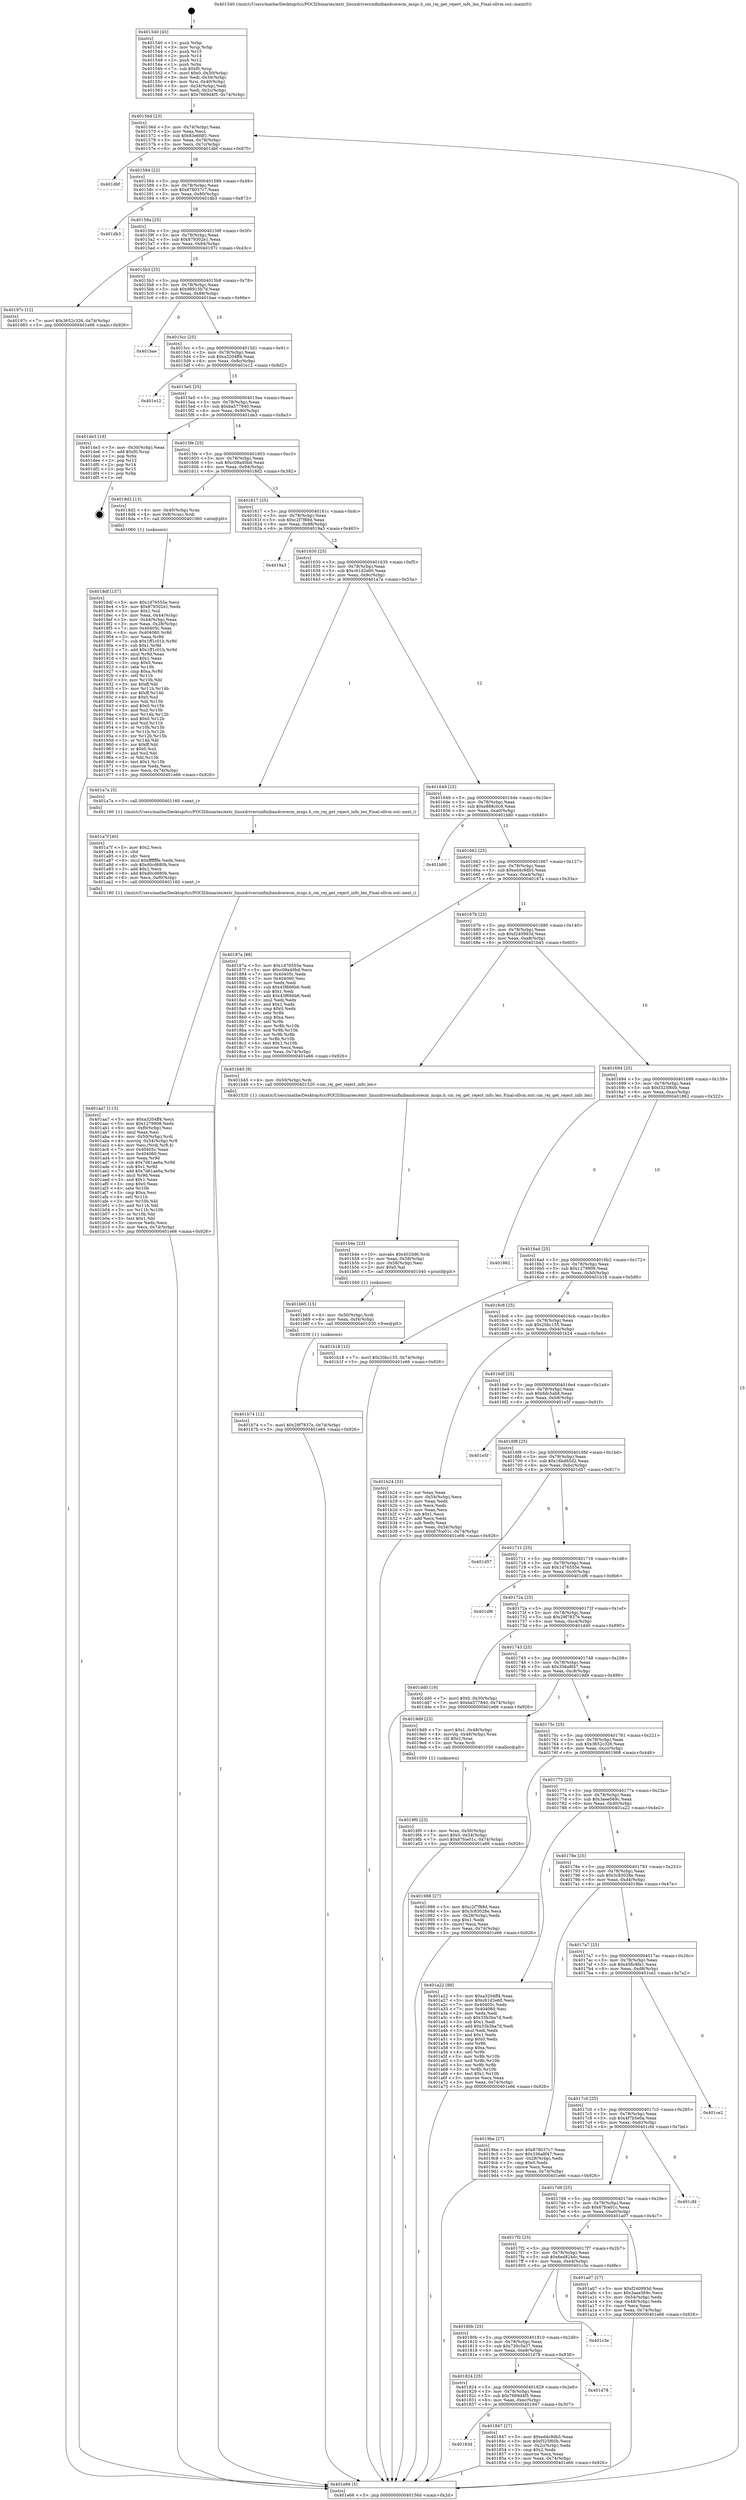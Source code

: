digraph "0x401540" {
  label = "0x401540 (/mnt/c/Users/mathe/Desktop/tcc/POCII/binaries/extr_linuxdriversinfinibandcorecm_msgs.h_cm_rej_get_reject_info_len_Final-ollvm.out::main(0))"
  labelloc = "t"
  node[shape=record]

  Entry [label="",width=0.3,height=0.3,shape=circle,fillcolor=black,style=filled]
  "0x40156d" [label="{
     0x40156d [23]\l
     | [instrs]\l
     &nbsp;&nbsp;0x40156d \<+3\>: mov -0x74(%rbp),%eax\l
     &nbsp;&nbsp;0x401570 \<+2\>: mov %eax,%ecx\l
     &nbsp;&nbsp;0x401572 \<+6\>: sub $0x83e6fdf1,%ecx\l
     &nbsp;&nbsp;0x401578 \<+3\>: mov %eax,-0x78(%rbp)\l
     &nbsp;&nbsp;0x40157b \<+3\>: mov %ecx,-0x7c(%rbp)\l
     &nbsp;&nbsp;0x40157e \<+6\>: je 0000000000401dbf \<main+0x87f\>\l
  }"]
  "0x401dbf" [label="{
     0x401dbf\l
  }", style=dashed]
  "0x401584" [label="{
     0x401584 [22]\l
     | [instrs]\l
     &nbsp;&nbsp;0x401584 \<+5\>: jmp 0000000000401589 \<main+0x49\>\l
     &nbsp;&nbsp;0x401589 \<+3\>: mov -0x78(%rbp),%eax\l
     &nbsp;&nbsp;0x40158c \<+5\>: sub $0x878037c7,%eax\l
     &nbsp;&nbsp;0x401591 \<+3\>: mov %eax,-0x80(%rbp)\l
     &nbsp;&nbsp;0x401594 \<+6\>: je 0000000000401db3 \<main+0x873\>\l
  }"]
  Exit [label="",width=0.3,height=0.3,shape=circle,fillcolor=black,style=filled,peripheries=2]
  "0x401db3" [label="{
     0x401db3\l
  }", style=dashed]
  "0x40159a" [label="{
     0x40159a [25]\l
     | [instrs]\l
     &nbsp;&nbsp;0x40159a \<+5\>: jmp 000000000040159f \<main+0x5f\>\l
     &nbsp;&nbsp;0x40159f \<+3\>: mov -0x78(%rbp),%eax\l
     &nbsp;&nbsp;0x4015a2 \<+5\>: sub $0x879302e1,%eax\l
     &nbsp;&nbsp;0x4015a7 \<+6\>: mov %eax,-0x84(%rbp)\l
     &nbsp;&nbsp;0x4015ad \<+6\>: je 000000000040197c \<main+0x43c\>\l
  }"]
  "0x401b74" [label="{
     0x401b74 [12]\l
     | [instrs]\l
     &nbsp;&nbsp;0x401b74 \<+7\>: movl $0x29f7837e,-0x74(%rbp)\l
     &nbsp;&nbsp;0x401b7b \<+5\>: jmp 0000000000401e66 \<main+0x926\>\l
  }"]
  "0x40197c" [label="{
     0x40197c [12]\l
     | [instrs]\l
     &nbsp;&nbsp;0x40197c \<+7\>: movl $0x3652c326,-0x74(%rbp)\l
     &nbsp;&nbsp;0x401983 \<+5\>: jmp 0000000000401e66 \<main+0x926\>\l
  }"]
  "0x4015b3" [label="{
     0x4015b3 [25]\l
     | [instrs]\l
     &nbsp;&nbsp;0x4015b3 \<+5\>: jmp 00000000004015b8 \<main+0x78\>\l
     &nbsp;&nbsp;0x4015b8 \<+3\>: mov -0x78(%rbp),%eax\l
     &nbsp;&nbsp;0x4015bb \<+5\>: sub $0x98915b7d,%eax\l
     &nbsp;&nbsp;0x4015c0 \<+6\>: mov %eax,-0x88(%rbp)\l
     &nbsp;&nbsp;0x4015c6 \<+6\>: je 0000000000401bae \<main+0x66e\>\l
  }"]
  "0x401b65" [label="{
     0x401b65 [15]\l
     | [instrs]\l
     &nbsp;&nbsp;0x401b65 \<+4\>: mov -0x50(%rbp),%rdi\l
     &nbsp;&nbsp;0x401b69 \<+6\>: mov %eax,-0xf4(%rbp)\l
     &nbsp;&nbsp;0x401b6f \<+5\>: call 0000000000401030 \<free@plt\>\l
     | [calls]\l
     &nbsp;&nbsp;0x401030 \{1\} (unknown)\l
  }"]
  "0x401bae" [label="{
     0x401bae\l
  }", style=dashed]
  "0x4015cc" [label="{
     0x4015cc [25]\l
     | [instrs]\l
     &nbsp;&nbsp;0x4015cc \<+5\>: jmp 00000000004015d1 \<main+0x91\>\l
     &nbsp;&nbsp;0x4015d1 \<+3\>: mov -0x78(%rbp),%eax\l
     &nbsp;&nbsp;0x4015d4 \<+5\>: sub $0xa3204ff4,%eax\l
     &nbsp;&nbsp;0x4015d9 \<+6\>: mov %eax,-0x8c(%rbp)\l
     &nbsp;&nbsp;0x4015df \<+6\>: je 0000000000401e12 \<main+0x8d2\>\l
  }"]
  "0x401b4e" [label="{
     0x401b4e [23]\l
     | [instrs]\l
     &nbsp;&nbsp;0x401b4e \<+10\>: movabs $0x4020d6,%rdi\l
     &nbsp;&nbsp;0x401b58 \<+3\>: mov %eax,-0x58(%rbp)\l
     &nbsp;&nbsp;0x401b5b \<+3\>: mov -0x58(%rbp),%esi\l
     &nbsp;&nbsp;0x401b5e \<+2\>: mov $0x0,%al\l
     &nbsp;&nbsp;0x401b60 \<+5\>: call 0000000000401040 \<printf@plt\>\l
     | [calls]\l
     &nbsp;&nbsp;0x401040 \{1\} (unknown)\l
  }"]
  "0x401e12" [label="{
     0x401e12\l
  }", style=dashed]
  "0x4015e5" [label="{
     0x4015e5 [25]\l
     | [instrs]\l
     &nbsp;&nbsp;0x4015e5 \<+5\>: jmp 00000000004015ea \<main+0xaa\>\l
     &nbsp;&nbsp;0x4015ea \<+3\>: mov -0x78(%rbp),%eax\l
     &nbsp;&nbsp;0x4015ed \<+5\>: sub $0xba577840,%eax\l
     &nbsp;&nbsp;0x4015f2 \<+6\>: mov %eax,-0x90(%rbp)\l
     &nbsp;&nbsp;0x4015f8 \<+6\>: je 0000000000401de3 \<main+0x8a3\>\l
  }"]
  "0x401aa7" [label="{
     0x401aa7 [113]\l
     | [instrs]\l
     &nbsp;&nbsp;0x401aa7 \<+5\>: mov $0xa3204ff4,%ecx\l
     &nbsp;&nbsp;0x401aac \<+5\>: mov $0x1279908,%edx\l
     &nbsp;&nbsp;0x401ab1 \<+6\>: mov -0xf0(%rbp),%esi\l
     &nbsp;&nbsp;0x401ab7 \<+3\>: imul %eax,%esi\l
     &nbsp;&nbsp;0x401aba \<+4\>: mov -0x50(%rbp),%rdi\l
     &nbsp;&nbsp;0x401abe \<+4\>: movslq -0x54(%rbp),%r8\l
     &nbsp;&nbsp;0x401ac2 \<+4\>: mov %esi,(%rdi,%r8,4)\l
     &nbsp;&nbsp;0x401ac6 \<+7\>: mov 0x40405c,%eax\l
     &nbsp;&nbsp;0x401acd \<+7\>: mov 0x404060,%esi\l
     &nbsp;&nbsp;0x401ad4 \<+3\>: mov %eax,%r9d\l
     &nbsp;&nbsp;0x401ad7 \<+7\>: sub $0x7d61ae6a,%r9d\l
     &nbsp;&nbsp;0x401ade \<+4\>: sub $0x1,%r9d\l
     &nbsp;&nbsp;0x401ae2 \<+7\>: add $0x7d61ae6a,%r9d\l
     &nbsp;&nbsp;0x401ae9 \<+4\>: imul %r9d,%eax\l
     &nbsp;&nbsp;0x401aed \<+3\>: and $0x1,%eax\l
     &nbsp;&nbsp;0x401af0 \<+3\>: cmp $0x0,%eax\l
     &nbsp;&nbsp;0x401af3 \<+4\>: sete %r10b\l
     &nbsp;&nbsp;0x401af7 \<+3\>: cmp $0xa,%esi\l
     &nbsp;&nbsp;0x401afa \<+4\>: setl %r11b\l
     &nbsp;&nbsp;0x401afe \<+3\>: mov %r10b,%bl\l
     &nbsp;&nbsp;0x401b01 \<+3\>: and %r11b,%bl\l
     &nbsp;&nbsp;0x401b04 \<+3\>: xor %r11b,%r10b\l
     &nbsp;&nbsp;0x401b07 \<+3\>: or %r10b,%bl\l
     &nbsp;&nbsp;0x401b0a \<+3\>: test $0x1,%bl\l
     &nbsp;&nbsp;0x401b0d \<+3\>: cmovne %edx,%ecx\l
     &nbsp;&nbsp;0x401b10 \<+3\>: mov %ecx,-0x74(%rbp)\l
     &nbsp;&nbsp;0x401b13 \<+5\>: jmp 0000000000401e66 \<main+0x926\>\l
  }"]
  "0x401de3" [label="{
     0x401de3 [19]\l
     | [instrs]\l
     &nbsp;&nbsp;0x401de3 \<+3\>: mov -0x30(%rbp),%eax\l
     &nbsp;&nbsp;0x401de6 \<+7\>: add $0xf0,%rsp\l
     &nbsp;&nbsp;0x401ded \<+1\>: pop %rbx\l
     &nbsp;&nbsp;0x401dee \<+2\>: pop %r12\l
     &nbsp;&nbsp;0x401df0 \<+2\>: pop %r14\l
     &nbsp;&nbsp;0x401df2 \<+2\>: pop %r15\l
     &nbsp;&nbsp;0x401df4 \<+1\>: pop %rbp\l
     &nbsp;&nbsp;0x401df5 \<+1\>: ret\l
  }"]
  "0x4015fe" [label="{
     0x4015fe [25]\l
     | [instrs]\l
     &nbsp;&nbsp;0x4015fe \<+5\>: jmp 0000000000401603 \<main+0xc3\>\l
     &nbsp;&nbsp;0x401603 \<+3\>: mov -0x78(%rbp),%eax\l
     &nbsp;&nbsp;0x401606 \<+5\>: sub $0xc08a40bd,%eax\l
     &nbsp;&nbsp;0x40160b \<+6\>: mov %eax,-0x94(%rbp)\l
     &nbsp;&nbsp;0x401611 \<+6\>: je 00000000004018d2 \<main+0x392\>\l
  }"]
  "0x401a7f" [label="{
     0x401a7f [40]\l
     | [instrs]\l
     &nbsp;&nbsp;0x401a7f \<+5\>: mov $0x2,%ecx\l
     &nbsp;&nbsp;0x401a84 \<+1\>: cltd\l
     &nbsp;&nbsp;0x401a85 \<+2\>: idiv %ecx\l
     &nbsp;&nbsp;0x401a87 \<+6\>: imul $0xfffffffe,%edx,%ecx\l
     &nbsp;&nbsp;0x401a8d \<+6\>: sub $0xd0cd680b,%ecx\l
     &nbsp;&nbsp;0x401a93 \<+3\>: add $0x1,%ecx\l
     &nbsp;&nbsp;0x401a96 \<+6\>: add $0xd0cd680b,%ecx\l
     &nbsp;&nbsp;0x401a9c \<+6\>: mov %ecx,-0xf0(%rbp)\l
     &nbsp;&nbsp;0x401aa2 \<+5\>: call 0000000000401160 \<next_i\>\l
     | [calls]\l
     &nbsp;&nbsp;0x401160 \{1\} (/mnt/c/Users/mathe/Desktop/tcc/POCII/binaries/extr_linuxdriversinfinibandcorecm_msgs.h_cm_rej_get_reject_info_len_Final-ollvm.out::next_i)\l
  }"]
  "0x4018d2" [label="{
     0x4018d2 [13]\l
     | [instrs]\l
     &nbsp;&nbsp;0x4018d2 \<+4\>: mov -0x40(%rbp),%rax\l
     &nbsp;&nbsp;0x4018d6 \<+4\>: mov 0x8(%rax),%rdi\l
     &nbsp;&nbsp;0x4018da \<+5\>: call 0000000000401060 \<atoi@plt\>\l
     | [calls]\l
     &nbsp;&nbsp;0x401060 \{1\} (unknown)\l
  }"]
  "0x401617" [label="{
     0x401617 [25]\l
     | [instrs]\l
     &nbsp;&nbsp;0x401617 \<+5\>: jmp 000000000040161c \<main+0xdc\>\l
     &nbsp;&nbsp;0x40161c \<+3\>: mov -0x78(%rbp),%eax\l
     &nbsp;&nbsp;0x40161f \<+5\>: sub $0xc2f7f88d,%eax\l
     &nbsp;&nbsp;0x401624 \<+6\>: mov %eax,-0x98(%rbp)\l
     &nbsp;&nbsp;0x40162a \<+6\>: je 00000000004019a3 \<main+0x463\>\l
  }"]
  "0x4019f0" [label="{
     0x4019f0 [23]\l
     | [instrs]\l
     &nbsp;&nbsp;0x4019f0 \<+4\>: mov %rax,-0x50(%rbp)\l
     &nbsp;&nbsp;0x4019f4 \<+7\>: movl $0x0,-0x54(%rbp)\l
     &nbsp;&nbsp;0x4019fb \<+7\>: movl $0x67fce01c,-0x74(%rbp)\l
     &nbsp;&nbsp;0x401a02 \<+5\>: jmp 0000000000401e66 \<main+0x926\>\l
  }"]
  "0x4019a3" [label="{
     0x4019a3\l
  }", style=dashed]
  "0x401630" [label="{
     0x401630 [25]\l
     | [instrs]\l
     &nbsp;&nbsp;0x401630 \<+5\>: jmp 0000000000401635 \<main+0xf5\>\l
     &nbsp;&nbsp;0x401635 \<+3\>: mov -0x78(%rbp),%eax\l
     &nbsp;&nbsp;0x401638 \<+5\>: sub $0xc61d2e60,%eax\l
     &nbsp;&nbsp;0x40163d \<+6\>: mov %eax,-0x9c(%rbp)\l
     &nbsp;&nbsp;0x401643 \<+6\>: je 0000000000401a7a \<main+0x53a\>\l
  }"]
  "0x4018df" [label="{
     0x4018df [157]\l
     | [instrs]\l
     &nbsp;&nbsp;0x4018df \<+5\>: mov $0x1d76555e,%ecx\l
     &nbsp;&nbsp;0x4018e4 \<+5\>: mov $0x879302e1,%edx\l
     &nbsp;&nbsp;0x4018e9 \<+3\>: mov $0x1,%sil\l
     &nbsp;&nbsp;0x4018ec \<+3\>: mov %eax,-0x44(%rbp)\l
     &nbsp;&nbsp;0x4018ef \<+3\>: mov -0x44(%rbp),%eax\l
     &nbsp;&nbsp;0x4018f2 \<+3\>: mov %eax,-0x28(%rbp)\l
     &nbsp;&nbsp;0x4018f5 \<+7\>: mov 0x40405c,%eax\l
     &nbsp;&nbsp;0x4018fc \<+8\>: mov 0x404060,%r8d\l
     &nbsp;&nbsp;0x401904 \<+3\>: mov %eax,%r9d\l
     &nbsp;&nbsp;0x401907 \<+7\>: sub $0x1ff1c01b,%r9d\l
     &nbsp;&nbsp;0x40190e \<+4\>: sub $0x1,%r9d\l
     &nbsp;&nbsp;0x401912 \<+7\>: add $0x1ff1c01b,%r9d\l
     &nbsp;&nbsp;0x401919 \<+4\>: imul %r9d,%eax\l
     &nbsp;&nbsp;0x40191d \<+3\>: and $0x1,%eax\l
     &nbsp;&nbsp;0x401920 \<+3\>: cmp $0x0,%eax\l
     &nbsp;&nbsp;0x401923 \<+4\>: sete %r10b\l
     &nbsp;&nbsp;0x401927 \<+4\>: cmp $0xa,%r8d\l
     &nbsp;&nbsp;0x40192b \<+4\>: setl %r11b\l
     &nbsp;&nbsp;0x40192f \<+3\>: mov %r10b,%bl\l
     &nbsp;&nbsp;0x401932 \<+3\>: xor $0xff,%bl\l
     &nbsp;&nbsp;0x401935 \<+3\>: mov %r11b,%r14b\l
     &nbsp;&nbsp;0x401938 \<+4\>: xor $0xff,%r14b\l
     &nbsp;&nbsp;0x40193c \<+4\>: xor $0x0,%sil\l
     &nbsp;&nbsp;0x401940 \<+3\>: mov %bl,%r15b\l
     &nbsp;&nbsp;0x401943 \<+4\>: and $0x0,%r15b\l
     &nbsp;&nbsp;0x401947 \<+3\>: and %sil,%r10b\l
     &nbsp;&nbsp;0x40194a \<+3\>: mov %r14b,%r12b\l
     &nbsp;&nbsp;0x40194d \<+4\>: and $0x0,%r12b\l
     &nbsp;&nbsp;0x401951 \<+3\>: and %sil,%r11b\l
     &nbsp;&nbsp;0x401954 \<+3\>: or %r10b,%r15b\l
     &nbsp;&nbsp;0x401957 \<+3\>: or %r11b,%r12b\l
     &nbsp;&nbsp;0x40195a \<+3\>: xor %r12b,%r15b\l
     &nbsp;&nbsp;0x40195d \<+3\>: or %r14b,%bl\l
     &nbsp;&nbsp;0x401960 \<+3\>: xor $0xff,%bl\l
     &nbsp;&nbsp;0x401963 \<+4\>: or $0x0,%sil\l
     &nbsp;&nbsp;0x401967 \<+3\>: and %sil,%bl\l
     &nbsp;&nbsp;0x40196a \<+3\>: or %bl,%r15b\l
     &nbsp;&nbsp;0x40196d \<+4\>: test $0x1,%r15b\l
     &nbsp;&nbsp;0x401971 \<+3\>: cmovne %edx,%ecx\l
     &nbsp;&nbsp;0x401974 \<+3\>: mov %ecx,-0x74(%rbp)\l
     &nbsp;&nbsp;0x401977 \<+5\>: jmp 0000000000401e66 \<main+0x926\>\l
  }"]
  "0x401a7a" [label="{
     0x401a7a [5]\l
     | [instrs]\l
     &nbsp;&nbsp;0x401a7a \<+5\>: call 0000000000401160 \<next_i\>\l
     | [calls]\l
     &nbsp;&nbsp;0x401160 \{1\} (/mnt/c/Users/mathe/Desktop/tcc/POCII/binaries/extr_linuxdriversinfinibandcorecm_msgs.h_cm_rej_get_reject_info_len_Final-ollvm.out::next_i)\l
  }"]
  "0x401649" [label="{
     0x401649 [25]\l
     | [instrs]\l
     &nbsp;&nbsp;0x401649 \<+5\>: jmp 000000000040164e \<main+0x10e\>\l
     &nbsp;&nbsp;0x40164e \<+3\>: mov -0x78(%rbp),%eax\l
     &nbsp;&nbsp;0x401651 \<+5\>: sub $0xe888c0c9,%eax\l
     &nbsp;&nbsp;0x401656 \<+6\>: mov %eax,-0xa0(%rbp)\l
     &nbsp;&nbsp;0x40165c \<+6\>: je 0000000000401b80 \<main+0x640\>\l
  }"]
  "0x401540" [label="{
     0x401540 [45]\l
     | [instrs]\l
     &nbsp;&nbsp;0x401540 \<+1\>: push %rbp\l
     &nbsp;&nbsp;0x401541 \<+3\>: mov %rsp,%rbp\l
     &nbsp;&nbsp;0x401544 \<+2\>: push %r15\l
     &nbsp;&nbsp;0x401546 \<+2\>: push %r14\l
     &nbsp;&nbsp;0x401548 \<+2\>: push %r12\l
     &nbsp;&nbsp;0x40154a \<+1\>: push %rbx\l
     &nbsp;&nbsp;0x40154b \<+7\>: sub $0xf0,%rsp\l
     &nbsp;&nbsp;0x401552 \<+7\>: movl $0x0,-0x30(%rbp)\l
     &nbsp;&nbsp;0x401559 \<+3\>: mov %edi,-0x34(%rbp)\l
     &nbsp;&nbsp;0x40155c \<+4\>: mov %rsi,-0x40(%rbp)\l
     &nbsp;&nbsp;0x401560 \<+3\>: mov -0x34(%rbp),%edi\l
     &nbsp;&nbsp;0x401563 \<+3\>: mov %edi,-0x2c(%rbp)\l
     &nbsp;&nbsp;0x401566 \<+7\>: movl $0x7669d4f5,-0x74(%rbp)\l
  }"]
  "0x401b80" [label="{
     0x401b80\l
  }", style=dashed]
  "0x401662" [label="{
     0x401662 [25]\l
     | [instrs]\l
     &nbsp;&nbsp;0x401662 \<+5\>: jmp 0000000000401667 \<main+0x127\>\l
     &nbsp;&nbsp;0x401667 \<+3\>: mov -0x78(%rbp),%eax\l
     &nbsp;&nbsp;0x40166a \<+5\>: sub $0xed4c9db5,%eax\l
     &nbsp;&nbsp;0x40166f \<+6\>: mov %eax,-0xa4(%rbp)\l
     &nbsp;&nbsp;0x401675 \<+6\>: je 000000000040187a \<main+0x33a\>\l
  }"]
  "0x401e66" [label="{
     0x401e66 [5]\l
     | [instrs]\l
     &nbsp;&nbsp;0x401e66 \<+5\>: jmp 000000000040156d \<main+0x2d\>\l
  }"]
  "0x40187a" [label="{
     0x40187a [88]\l
     | [instrs]\l
     &nbsp;&nbsp;0x40187a \<+5\>: mov $0x1d76555e,%eax\l
     &nbsp;&nbsp;0x40187f \<+5\>: mov $0xc08a40bd,%ecx\l
     &nbsp;&nbsp;0x401884 \<+7\>: mov 0x40405c,%edx\l
     &nbsp;&nbsp;0x40188b \<+7\>: mov 0x404060,%esi\l
     &nbsp;&nbsp;0x401892 \<+2\>: mov %edx,%edi\l
     &nbsp;&nbsp;0x401894 \<+6\>: sub $0x43f666b6,%edi\l
     &nbsp;&nbsp;0x40189a \<+3\>: sub $0x1,%edi\l
     &nbsp;&nbsp;0x40189d \<+6\>: add $0x43f666b6,%edi\l
     &nbsp;&nbsp;0x4018a3 \<+3\>: imul %edi,%edx\l
     &nbsp;&nbsp;0x4018a6 \<+3\>: and $0x1,%edx\l
     &nbsp;&nbsp;0x4018a9 \<+3\>: cmp $0x0,%edx\l
     &nbsp;&nbsp;0x4018ac \<+4\>: sete %r8b\l
     &nbsp;&nbsp;0x4018b0 \<+3\>: cmp $0xa,%esi\l
     &nbsp;&nbsp;0x4018b3 \<+4\>: setl %r9b\l
     &nbsp;&nbsp;0x4018b7 \<+3\>: mov %r8b,%r10b\l
     &nbsp;&nbsp;0x4018ba \<+3\>: and %r9b,%r10b\l
     &nbsp;&nbsp;0x4018bd \<+3\>: xor %r9b,%r8b\l
     &nbsp;&nbsp;0x4018c0 \<+3\>: or %r8b,%r10b\l
     &nbsp;&nbsp;0x4018c3 \<+4\>: test $0x1,%r10b\l
     &nbsp;&nbsp;0x4018c7 \<+3\>: cmovne %ecx,%eax\l
     &nbsp;&nbsp;0x4018ca \<+3\>: mov %eax,-0x74(%rbp)\l
     &nbsp;&nbsp;0x4018cd \<+5\>: jmp 0000000000401e66 \<main+0x926\>\l
  }"]
  "0x40167b" [label="{
     0x40167b [25]\l
     | [instrs]\l
     &nbsp;&nbsp;0x40167b \<+5\>: jmp 0000000000401680 \<main+0x140\>\l
     &nbsp;&nbsp;0x401680 \<+3\>: mov -0x78(%rbp),%eax\l
     &nbsp;&nbsp;0x401683 \<+5\>: sub $0xf240993d,%eax\l
     &nbsp;&nbsp;0x401688 \<+6\>: mov %eax,-0xa8(%rbp)\l
     &nbsp;&nbsp;0x40168e \<+6\>: je 0000000000401b45 \<main+0x605\>\l
  }"]
  "0x40183d" [label="{
     0x40183d\l
  }", style=dashed]
  "0x401b45" [label="{
     0x401b45 [9]\l
     | [instrs]\l
     &nbsp;&nbsp;0x401b45 \<+4\>: mov -0x50(%rbp),%rdi\l
     &nbsp;&nbsp;0x401b49 \<+5\>: call 0000000000401520 \<cm_rej_get_reject_info_len\>\l
     | [calls]\l
     &nbsp;&nbsp;0x401520 \{1\} (/mnt/c/Users/mathe/Desktop/tcc/POCII/binaries/extr_linuxdriversinfinibandcorecm_msgs.h_cm_rej_get_reject_info_len_Final-ollvm.out::cm_rej_get_reject_info_len)\l
  }"]
  "0x401694" [label="{
     0x401694 [25]\l
     | [instrs]\l
     &nbsp;&nbsp;0x401694 \<+5\>: jmp 0000000000401699 \<main+0x159\>\l
     &nbsp;&nbsp;0x401699 \<+3\>: mov -0x78(%rbp),%eax\l
     &nbsp;&nbsp;0x40169c \<+5\>: sub $0xf325f60b,%eax\l
     &nbsp;&nbsp;0x4016a1 \<+6\>: mov %eax,-0xac(%rbp)\l
     &nbsp;&nbsp;0x4016a7 \<+6\>: je 0000000000401862 \<main+0x322\>\l
  }"]
  "0x401847" [label="{
     0x401847 [27]\l
     | [instrs]\l
     &nbsp;&nbsp;0x401847 \<+5\>: mov $0xed4c9db5,%eax\l
     &nbsp;&nbsp;0x40184c \<+5\>: mov $0xf325f60b,%ecx\l
     &nbsp;&nbsp;0x401851 \<+3\>: mov -0x2c(%rbp),%edx\l
     &nbsp;&nbsp;0x401854 \<+3\>: cmp $0x2,%edx\l
     &nbsp;&nbsp;0x401857 \<+3\>: cmovne %ecx,%eax\l
     &nbsp;&nbsp;0x40185a \<+3\>: mov %eax,-0x74(%rbp)\l
     &nbsp;&nbsp;0x40185d \<+5\>: jmp 0000000000401e66 \<main+0x926\>\l
  }"]
  "0x401862" [label="{
     0x401862\l
  }", style=dashed]
  "0x4016ad" [label="{
     0x4016ad [25]\l
     | [instrs]\l
     &nbsp;&nbsp;0x4016ad \<+5\>: jmp 00000000004016b2 \<main+0x172\>\l
     &nbsp;&nbsp;0x4016b2 \<+3\>: mov -0x78(%rbp),%eax\l
     &nbsp;&nbsp;0x4016b5 \<+5\>: sub $0x1279908,%eax\l
     &nbsp;&nbsp;0x4016ba \<+6\>: mov %eax,-0xb0(%rbp)\l
     &nbsp;&nbsp;0x4016c0 \<+6\>: je 0000000000401b18 \<main+0x5d8\>\l
  }"]
  "0x401824" [label="{
     0x401824 [25]\l
     | [instrs]\l
     &nbsp;&nbsp;0x401824 \<+5\>: jmp 0000000000401829 \<main+0x2e9\>\l
     &nbsp;&nbsp;0x401829 \<+3\>: mov -0x78(%rbp),%eax\l
     &nbsp;&nbsp;0x40182c \<+5\>: sub $0x7669d4f5,%eax\l
     &nbsp;&nbsp;0x401831 \<+6\>: mov %eax,-0xec(%rbp)\l
     &nbsp;&nbsp;0x401837 \<+6\>: je 0000000000401847 \<main+0x307\>\l
  }"]
  "0x401b18" [label="{
     0x401b18 [12]\l
     | [instrs]\l
     &nbsp;&nbsp;0x401b18 \<+7\>: movl $0x20bc155,-0x74(%rbp)\l
     &nbsp;&nbsp;0x401b1f \<+5\>: jmp 0000000000401e66 \<main+0x926\>\l
  }"]
  "0x4016c6" [label="{
     0x4016c6 [25]\l
     | [instrs]\l
     &nbsp;&nbsp;0x4016c6 \<+5\>: jmp 00000000004016cb \<main+0x18b\>\l
     &nbsp;&nbsp;0x4016cb \<+3\>: mov -0x78(%rbp),%eax\l
     &nbsp;&nbsp;0x4016ce \<+5\>: sub $0x20bc155,%eax\l
     &nbsp;&nbsp;0x4016d3 \<+6\>: mov %eax,-0xb4(%rbp)\l
     &nbsp;&nbsp;0x4016d9 \<+6\>: je 0000000000401b24 \<main+0x5e4\>\l
  }"]
  "0x401d78" [label="{
     0x401d78\l
  }", style=dashed]
  "0x401b24" [label="{
     0x401b24 [33]\l
     | [instrs]\l
     &nbsp;&nbsp;0x401b24 \<+2\>: xor %eax,%eax\l
     &nbsp;&nbsp;0x401b26 \<+3\>: mov -0x54(%rbp),%ecx\l
     &nbsp;&nbsp;0x401b29 \<+2\>: mov %eax,%edx\l
     &nbsp;&nbsp;0x401b2b \<+2\>: sub %ecx,%edx\l
     &nbsp;&nbsp;0x401b2d \<+2\>: mov %eax,%ecx\l
     &nbsp;&nbsp;0x401b2f \<+3\>: sub $0x1,%ecx\l
     &nbsp;&nbsp;0x401b32 \<+2\>: add %ecx,%edx\l
     &nbsp;&nbsp;0x401b34 \<+2\>: sub %edx,%eax\l
     &nbsp;&nbsp;0x401b36 \<+3\>: mov %eax,-0x54(%rbp)\l
     &nbsp;&nbsp;0x401b39 \<+7\>: movl $0x67fce01c,-0x74(%rbp)\l
     &nbsp;&nbsp;0x401b40 \<+5\>: jmp 0000000000401e66 \<main+0x926\>\l
  }"]
  "0x4016df" [label="{
     0x4016df [25]\l
     | [instrs]\l
     &nbsp;&nbsp;0x4016df \<+5\>: jmp 00000000004016e4 \<main+0x1a4\>\l
     &nbsp;&nbsp;0x4016e4 \<+3\>: mov -0x78(%rbp),%eax\l
     &nbsp;&nbsp;0x4016e7 \<+5\>: sub $0x6dc5ab8,%eax\l
     &nbsp;&nbsp;0x4016ec \<+6\>: mov %eax,-0xb8(%rbp)\l
     &nbsp;&nbsp;0x4016f2 \<+6\>: je 0000000000401e5f \<main+0x91f\>\l
  }"]
  "0x40180b" [label="{
     0x40180b [25]\l
     | [instrs]\l
     &nbsp;&nbsp;0x40180b \<+5\>: jmp 0000000000401810 \<main+0x2d0\>\l
     &nbsp;&nbsp;0x401810 \<+3\>: mov -0x78(%rbp),%eax\l
     &nbsp;&nbsp;0x401813 \<+5\>: sub $0x730c5a37,%eax\l
     &nbsp;&nbsp;0x401818 \<+6\>: mov %eax,-0xe8(%rbp)\l
     &nbsp;&nbsp;0x40181e \<+6\>: je 0000000000401d78 \<main+0x838\>\l
  }"]
  "0x401e5f" [label="{
     0x401e5f\l
  }", style=dashed]
  "0x4016f8" [label="{
     0x4016f8 [25]\l
     | [instrs]\l
     &nbsp;&nbsp;0x4016f8 \<+5\>: jmp 00000000004016fd \<main+0x1bd\>\l
     &nbsp;&nbsp;0x4016fd \<+3\>: mov -0x78(%rbp),%eax\l
     &nbsp;&nbsp;0x401700 \<+5\>: sub $0x16bd65d2,%eax\l
     &nbsp;&nbsp;0x401705 \<+6\>: mov %eax,-0xbc(%rbp)\l
     &nbsp;&nbsp;0x40170b \<+6\>: je 0000000000401d57 \<main+0x817\>\l
  }"]
  "0x401c3e" [label="{
     0x401c3e\l
  }", style=dashed]
  "0x401d57" [label="{
     0x401d57\l
  }", style=dashed]
  "0x401711" [label="{
     0x401711 [25]\l
     | [instrs]\l
     &nbsp;&nbsp;0x401711 \<+5\>: jmp 0000000000401716 \<main+0x1d6\>\l
     &nbsp;&nbsp;0x401716 \<+3\>: mov -0x78(%rbp),%eax\l
     &nbsp;&nbsp;0x401719 \<+5\>: sub $0x1d76555e,%eax\l
     &nbsp;&nbsp;0x40171e \<+6\>: mov %eax,-0xc0(%rbp)\l
     &nbsp;&nbsp;0x401724 \<+6\>: je 0000000000401df6 \<main+0x8b6\>\l
  }"]
  "0x4017f2" [label="{
     0x4017f2 [25]\l
     | [instrs]\l
     &nbsp;&nbsp;0x4017f2 \<+5\>: jmp 00000000004017f7 \<main+0x2b7\>\l
     &nbsp;&nbsp;0x4017f7 \<+3\>: mov -0x78(%rbp),%eax\l
     &nbsp;&nbsp;0x4017fa \<+5\>: sub $0x6ed824dc,%eax\l
     &nbsp;&nbsp;0x4017ff \<+6\>: mov %eax,-0xe4(%rbp)\l
     &nbsp;&nbsp;0x401805 \<+6\>: je 0000000000401c3e \<main+0x6fe\>\l
  }"]
  "0x401df6" [label="{
     0x401df6\l
  }", style=dashed]
  "0x40172a" [label="{
     0x40172a [25]\l
     | [instrs]\l
     &nbsp;&nbsp;0x40172a \<+5\>: jmp 000000000040172f \<main+0x1ef\>\l
     &nbsp;&nbsp;0x40172f \<+3\>: mov -0x78(%rbp),%eax\l
     &nbsp;&nbsp;0x401732 \<+5\>: sub $0x29f7837e,%eax\l
     &nbsp;&nbsp;0x401737 \<+6\>: mov %eax,-0xc4(%rbp)\l
     &nbsp;&nbsp;0x40173d \<+6\>: je 0000000000401dd0 \<main+0x890\>\l
  }"]
  "0x401a07" [label="{
     0x401a07 [27]\l
     | [instrs]\l
     &nbsp;&nbsp;0x401a07 \<+5\>: mov $0xf240993d,%eax\l
     &nbsp;&nbsp;0x401a0c \<+5\>: mov $0x3aee569c,%ecx\l
     &nbsp;&nbsp;0x401a11 \<+3\>: mov -0x54(%rbp),%edx\l
     &nbsp;&nbsp;0x401a14 \<+3\>: cmp -0x48(%rbp),%edx\l
     &nbsp;&nbsp;0x401a17 \<+3\>: cmovl %ecx,%eax\l
     &nbsp;&nbsp;0x401a1a \<+3\>: mov %eax,-0x74(%rbp)\l
     &nbsp;&nbsp;0x401a1d \<+5\>: jmp 0000000000401e66 \<main+0x926\>\l
  }"]
  "0x401dd0" [label="{
     0x401dd0 [19]\l
     | [instrs]\l
     &nbsp;&nbsp;0x401dd0 \<+7\>: movl $0x0,-0x30(%rbp)\l
     &nbsp;&nbsp;0x401dd7 \<+7\>: movl $0xba577840,-0x74(%rbp)\l
     &nbsp;&nbsp;0x401dde \<+5\>: jmp 0000000000401e66 \<main+0x926\>\l
  }"]
  "0x401743" [label="{
     0x401743 [25]\l
     | [instrs]\l
     &nbsp;&nbsp;0x401743 \<+5\>: jmp 0000000000401748 \<main+0x208\>\l
     &nbsp;&nbsp;0x401748 \<+3\>: mov -0x78(%rbp),%eax\l
     &nbsp;&nbsp;0x40174b \<+5\>: sub $0x336a8f47,%eax\l
     &nbsp;&nbsp;0x401750 \<+6\>: mov %eax,-0xc8(%rbp)\l
     &nbsp;&nbsp;0x401756 \<+6\>: je 00000000004019d9 \<main+0x499\>\l
  }"]
  "0x4017d9" [label="{
     0x4017d9 [25]\l
     | [instrs]\l
     &nbsp;&nbsp;0x4017d9 \<+5\>: jmp 00000000004017de \<main+0x29e\>\l
     &nbsp;&nbsp;0x4017de \<+3\>: mov -0x78(%rbp),%eax\l
     &nbsp;&nbsp;0x4017e1 \<+5\>: sub $0x67fce01c,%eax\l
     &nbsp;&nbsp;0x4017e6 \<+6\>: mov %eax,-0xe0(%rbp)\l
     &nbsp;&nbsp;0x4017ec \<+6\>: je 0000000000401a07 \<main+0x4c7\>\l
  }"]
  "0x4019d9" [label="{
     0x4019d9 [23]\l
     | [instrs]\l
     &nbsp;&nbsp;0x4019d9 \<+7\>: movl $0x1,-0x48(%rbp)\l
     &nbsp;&nbsp;0x4019e0 \<+4\>: movslq -0x48(%rbp),%rax\l
     &nbsp;&nbsp;0x4019e4 \<+4\>: shl $0x2,%rax\l
     &nbsp;&nbsp;0x4019e8 \<+3\>: mov %rax,%rdi\l
     &nbsp;&nbsp;0x4019eb \<+5\>: call 0000000000401050 \<malloc@plt\>\l
     | [calls]\l
     &nbsp;&nbsp;0x401050 \{1\} (unknown)\l
  }"]
  "0x40175c" [label="{
     0x40175c [25]\l
     | [instrs]\l
     &nbsp;&nbsp;0x40175c \<+5\>: jmp 0000000000401761 \<main+0x221\>\l
     &nbsp;&nbsp;0x401761 \<+3\>: mov -0x78(%rbp),%eax\l
     &nbsp;&nbsp;0x401764 \<+5\>: sub $0x3652c326,%eax\l
     &nbsp;&nbsp;0x401769 \<+6\>: mov %eax,-0xcc(%rbp)\l
     &nbsp;&nbsp;0x40176f \<+6\>: je 0000000000401988 \<main+0x448\>\l
  }"]
  "0x401cfd" [label="{
     0x401cfd\l
  }", style=dashed]
  "0x401988" [label="{
     0x401988 [27]\l
     | [instrs]\l
     &nbsp;&nbsp;0x401988 \<+5\>: mov $0xc2f7f88d,%eax\l
     &nbsp;&nbsp;0x40198d \<+5\>: mov $0x3c83028e,%ecx\l
     &nbsp;&nbsp;0x401992 \<+3\>: mov -0x28(%rbp),%edx\l
     &nbsp;&nbsp;0x401995 \<+3\>: cmp $0x1,%edx\l
     &nbsp;&nbsp;0x401998 \<+3\>: cmovl %ecx,%eax\l
     &nbsp;&nbsp;0x40199b \<+3\>: mov %eax,-0x74(%rbp)\l
     &nbsp;&nbsp;0x40199e \<+5\>: jmp 0000000000401e66 \<main+0x926\>\l
  }"]
  "0x401775" [label="{
     0x401775 [25]\l
     | [instrs]\l
     &nbsp;&nbsp;0x401775 \<+5\>: jmp 000000000040177a \<main+0x23a\>\l
     &nbsp;&nbsp;0x40177a \<+3\>: mov -0x78(%rbp),%eax\l
     &nbsp;&nbsp;0x40177d \<+5\>: sub $0x3aee569c,%eax\l
     &nbsp;&nbsp;0x401782 \<+6\>: mov %eax,-0xd0(%rbp)\l
     &nbsp;&nbsp;0x401788 \<+6\>: je 0000000000401a22 \<main+0x4e2\>\l
  }"]
  "0x4017c0" [label="{
     0x4017c0 [25]\l
     | [instrs]\l
     &nbsp;&nbsp;0x4017c0 \<+5\>: jmp 00000000004017c5 \<main+0x285\>\l
     &nbsp;&nbsp;0x4017c5 \<+3\>: mov -0x78(%rbp),%eax\l
     &nbsp;&nbsp;0x4017c8 \<+5\>: sub $0x4f7b5e0a,%eax\l
     &nbsp;&nbsp;0x4017cd \<+6\>: mov %eax,-0xdc(%rbp)\l
     &nbsp;&nbsp;0x4017d3 \<+6\>: je 0000000000401cfd \<main+0x7bd\>\l
  }"]
  "0x401a22" [label="{
     0x401a22 [88]\l
     | [instrs]\l
     &nbsp;&nbsp;0x401a22 \<+5\>: mov $0xa3204ff4,%eax\l
     &nbsp;&nbsp;0x401a27 \<+5\>: mov $0xc61d2e60,%ecx\l
     &nbsp;&nbsp;0x401a2c \<+7\>: mov 0x40405c,%edx\l
     &nbsp;&nbsp;0x401a33 \<+7\>: mov 0x404060,%esi\l
     &nbsp;&nbsp;0x401a3a \<+2\>: mov %edx,%edi\l
     &nbsp;&nbsp;0x401a3c \<+6\>: sub $0x33b3ba7d,%edi\l
     &nbsp;&nbsp;0x401a42 \<+3\>: sub $0x1,%edi\l
     &nbsp;&nbsp;0x401a45 \<+6\>: add $0x33b3ba7d,%edi\l
     &nbsp;&nbsp;0x401a4b \<+3\>: imul %edi,%edx\l
     &nbsp;&nbsp;0x401a4e \<+3\>: and $0x1,%edx\l
     &nbsp;&nbsp;0x401a51 \<+3\>: cmp $0x0,%edx\l
     &nbsp;&nbsp;0x401a54 \<+4\>: sete %r8b\l
     &nbsp;&nbsp;0x401a58 \<+3\>: cmp $0xa,%esi\l
     &nbsp;&nbsp;0x401a5b \<+4\>: setl %r9b\l
     &nbsp;&nbsp;0x401a5f \<+3\>: mov %r8b,%r10b\l
     &nbsp;&nbsp;0x401a62 \<+3\>: and %r9b,%r10b\l
     &nbsp;&nbsp;0x401a65 \<+3\>: xor %r9b,%r8b\l
     &nbsp;&nbsp;0x401a68 \<+3\>: or %r8b,%r10b\l
     &nbsp;&nbsp;0x401a6b \<+4\>: test $0x1,%r10b\l
     &nbsp;&nbsp;0x401a6f \<+3\>: cmovne %ecx,%eax\l
     &nbsp;&nbsp;0x401a72 \<+3\>: mov %eax,-0x74(%rbp)\l
     &nbsp;&nbsp;0x401a75 \<+5\>: jmp 0000000000401e66 \<main+0x926\>\l
  }"]
  "0x40178e" [label="{
     0x40178e [25]\l
     | [instrs]\l
     &nbsp;&nbsp;0x40178e \<+5\>: jmp 0000000000401793 \<main+0x253\>\l
     &nbsp;&nbsp;0x401793 \<+3\>: mov -0x78(%rbp),%eax\l
     &nbsp;&nbsp;0x401796 \<+5\>: sub $0x3c83028e,%eax\l
     &nbsp;&nbsp;0x40179b \<+6\>: mov %eax,-0xd4(%rbp)\l
     &nbsp;&nbsp;0x4017a1 \<+6\>: je 00000000004019be \<main+0x47e\>\l
  }"]
  "0x401ce2" [label="{
     0x401ce2\l
  }", style=dashed]
  "0x4019be" [label="{
     0x4019be [27]\l
     | [instrs]\l
     &nbsp;&nbsp;0x4019be \<+5\>: mov $0x878037c7,%eax\l
     &nbsp;&nbsp;0x4019c3 \<+5\>: mov $0x336a8f47,%ecx\l
     &nbsp;&nbsp;0x4019c8 \<+3\>: mov -0x28(%rbp),%edx\l
     &nbsp;&nbsp;0x4019cb \<+3\>: cmp $0x0,%edx\l
     &nbsp;&nbsp;0x4019ce \<+3\>: cmove %ecx,%eax\l
     &nbsp;&nbsp;0x4019d1 \<+3\>: mov %eax,-0x74(%rbp)\l
     &nbsp;&nbsp;0x4019d4 \<+5\>: jmp 0000000000401e66 \<main+0x926\>\l
  }"]
  "0x4017a7" [label="{
     0x4017a7 [25]\l
     | [instrs]\l
     &nbsp;&nbsp;0x4017a7 \<+5\>: jmp 00000000004017ac \<main+0x26c\>\l
     &nbsp;&nbsp;0x4017ac \<+3\>: mov -0x78(%rbp),%eax\l
     &nbsp;&nbsp;0x4017af \<+5\>: sub $0x456c8fe1,%eax\l
     &nbsp;&nbsp;0x4017b4 \<+6\>: mov %eax,-0xd8(%rbp)\l
     &nbsp;&nbsp;0x4017ba \<+6\>: je 0000000000401ce2 \<main+0x7a2\>\l
  }"]
  Entry -> "0x401540" [label=" 1"]
  "0x40156d" -> "0x401dbf" [label=" 0"]
  "0x40156d" -> "0x401584" [label=" 16"]
  "0x401de3" -> Exit [label=" 1"]
  "0x401584" -> "0x401db3" [label=" 0"]
  "0x401584" -> "0x40159a" [label=" 16"]
  "0x401dd0" -> "0x401e66" [label=" 1"]
  "0x40159a" -> "0x40197c" [label=" 1"]
  "0x40159a" -> "0x4015b3" [label=" 15"]
  "0x401b74" -> "0x401e66" [label=" 1"]
  "0x4015b3" -> "0x401bae" [label=" 0"]
  "0x4015b3" -> "0x4015cc" [label=" 15"]
  "0x401b65" -> "0x401b74" [label=" 1"]
  "0x4015cc" -> "0x401e12" [label=" 0"]
  "0x4015cc" -> "0x4015e5" [label=" 15"]
  "0x401b4e" -> "0x401b65" [label=" 1"]
  "0x4015e5" -> "0x401de3" [label=" 1"]
  "0x4015e5" -> "0x4015fe" [label=" 14"]
  "0x401b45" -> "0x401b4e" [label=" 1"]
  "0x4015fe" -> "0x4018d2" [label=" 1"]
  "0x4015fe" -> "0x401617" [label=" 13"]
  "0x401b24" -> "0x401e66" [label=" 1"]
  "0x401617" -> "0x4019a3" [label=" 0"]
  "0x401617" -> "0x401630" [label=" 13"]
  "0x401b18" -> "0x401e66" [label=" 1"]
  "0x401630" -> "0x401a7a" [label=" 1"]
  "0x401630" -> "0x401649" [label=" 12"]
  "0x401aa7" -> "0x401e66" [label=" 1"]
  "0x401649" -> "0x401b80" [label=" 0"]
  "0x401649" -> "0x401662" [label=" 12"]
  "0x401a7f" -> "0x401aa7" [label=" 1"]
  "0x401662" -> "0x40187a" [label=" 1"]
  "0x401662" -> "0x40167b" [label=" 11"]
  "0x401a7a" -> "0x401a7f" [label=" 1"]
  "0x40167b" -> "0x401b45" [label=" 1"]
  "0x40167b" -> "0x401694" [label=" 10"]
  "0x401a22" -> "0x401e66" [label=" 1"]
  "0x401694" -> "0x401862" [label=" 0"]
  "0x401694" -> "0x4016ad" [label=" 10"]
  "0x401a07" -> "0x401e66" [label=" 2"]
  "0x4016ad" -> "0x401b18" [label=" 1"]
  "0x4016ad" -> "0x4016c6" [label=" 9"]
  "0x4019d9" -> "0x4019f0" [label=" 1"]
  "0x4016c6" -> "0x401b24" [label=" 1"]
  "0x4016c6" -> "0x4016df" [label=" 8"]
  "0x4019be" -> "0x401e66" [label=" 1"]
  "0x4016df" -> "0x401e5f" [label=" 0"]
  "0x4016df" -> "0x4016f8" [label=" 8"]
  "0x40197c" -> "0x401e66" [label=" 1"]
  "0x4016f8" -> "0x401d57" [label=" 0"]
  "0x4016f8" -> "0x401711" [label=" 8"]
  "0x4018df" -> "0x401e66" [label=" 1"]
  "0x401711" -> "0x401df6" [label=" 0"]
  "0x401711" -> "0x40172a" [label=" 8"]
  "0x40187a" -> "0x401e66" [label=" 1"]
  "0x40172a" -> "0x401dd0" [label=" 1"]
  "0x40172a" -> "0x401743" [label=" 7"]
  "0x401e66" -> "0x40156d" [label=" 15"]
  "0x401743" -> "0x4019d9" [label=" 1"]
  "0x401743" -> "0x40175c" [label=" 6"]
  "0x401847" -> "0x401e66" [label=" 1"]
  "0x40175c" -> "0x401988" [label=" 1"]
  "0x40175c" -> "0x401775" [label=" 5"]
  "0x401824" -> "0x40183d" [label=" 0"]
  "0x401775" -> "0x401a22" [label=" 1"]
  "0x401775" -> "0x40178e" [label=" 4"]
  "0x4019f0" -> "0x401e66" [label=" 1"]
  "0x40178e" -> "0x4019be" [label=" 1"]
  "0x40178e" -> "0x4017a7" [label=" 3"]
  "0x40180b" -> "0x401824" [label=" 1"]
  "0x4017a7" -> "0x401ce2" [label=" 0"]
  "0x4017a7" -> "0x4017c0" [label=" 3"]
  "0x401824" -> "0x401847" [label=" 1"]
  "0x4017c0" -> "0x401cfd" [label=" 0"]
  "0x4017c0" -> "0x4017d9" [label=" 3"]
  "0x401540" -> "0x40156d" [label=" 1"]
  "0x4017d9" -> "0x401a07" [label=" 2"]
  "0x4017d9" -> "0x4017f2" [label=" 1"]
  "0x4018d2" -> "0x4018df" [label=" 1"]
  "0x4017f2" -> "0x401c3e" [label=" 0"]
  "0x4017f2" -> "0x40180b" [label=" 1"]
  "0x401988" -> "0x401e66" [label=" 1"]
  "0x40180b" -> "0x401d78" [label=" 0"]
}
